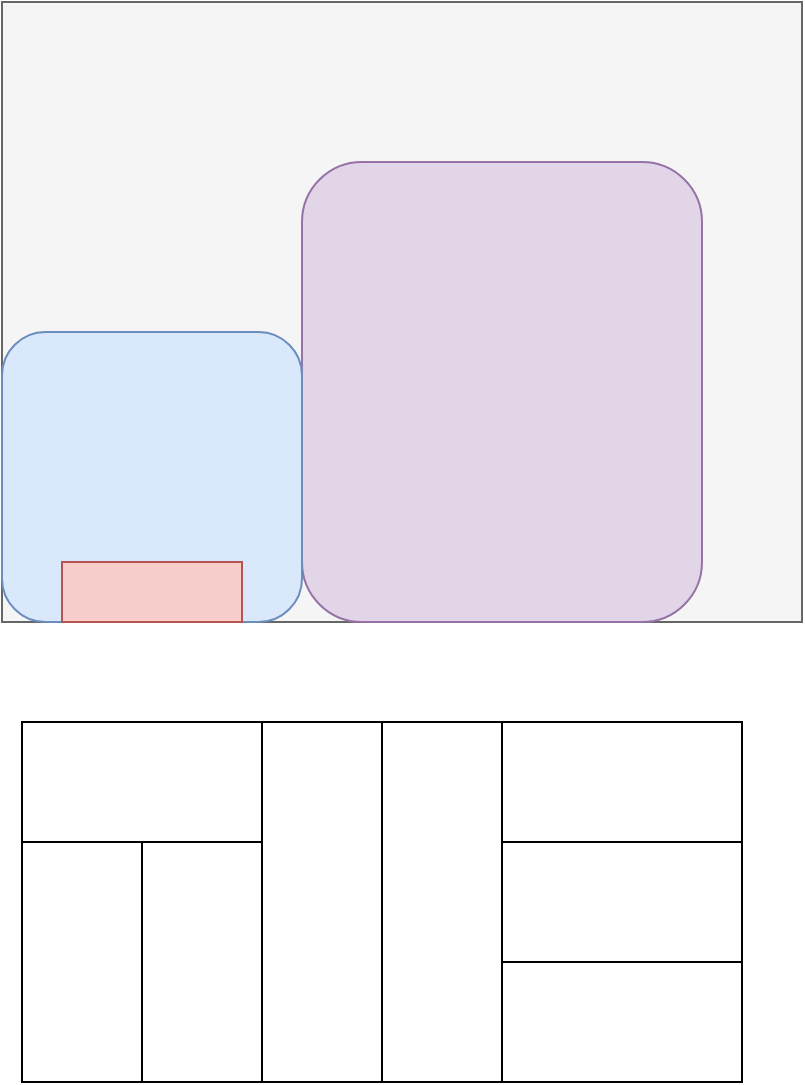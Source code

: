 <mxfile version="23.1.6" type="github">
  <diagram name="第 1 页" id="OlGQXTvJdLAxzKxSca79">
    <mxGraphModel dx="1306" dy="826" grid="1" gridSize="10" guides="1" tooltips="1" connect="1" arrows="0" fold="1" page="1" pageScale="1" pageWidth="827" pageHeight="1169" math="0" shadow="0">
      <root>
        <mxCell id="0" />
        <mxCell id="1" parent="0" />
        <mxCell id="eNl5kDHjrdtoNyzwESEn-1" value="" style="rounded=0;whiteSpace=wrap;html=1;fillColor=#f5f5f5;fontColor=#333333;strokeColor=#666666;" parent="1" vertex="1">
          <mxGeometry x="260" y="290" width="400" height="310" as="geometry" />
        </mxCell>
        <mxCell id="eNl5kDHjrdtoNyzwESEn-2" value="" style="rounded=1;whiteSpace=wrap;html=1;fillColor=#e1d5e7;strokeColor=#9673a6;" parent="1" vertex="1">
          <mxGeometry x="410" y="370" width="200" height="230" as="geometry" />
        </mxCell>
        <mxCell id="eNl5kDHjrdtoNyzwESEn-3" value="" style="rounded=1;whiteSpace=wrap;html=1;fillColor=#dae8fc;strokeColor=#6c8ebf;" parent="1" vertex="1">
          <mxGeometry x="260" y="455" width="150" height="145" as="geometry" />
        </mxCell>
        <mxCell id="eNl5kDHjrdtoNyzwESEn-4" value="" style="rounded=0;whiteSpace=wrap;html=1;fillColor=#f8cecc;strokeColor=#b85450;" parent="1" vertex="1">
          <mxGeometry x="290" y="570" width="90" height="30" as="geometry" />
        </mxCell>
        <mxCell id="BaSuKIK_yy7KeZigRI48-2" value="" style="rounded=0;whiteSpace=wrap;html=1;" vertex="1" parent="1">
          <mxGeometry x="270" y="650" width="120" height="60" as="geometry" />
        </mxCell>
        <mxCell id="BaSuKIK_yy7KeZigRI48-3" value="" style="rounded=0;whiteSpace=wrap;html=1;" vertex="1" parent="1">
          <mxGeometry x="390" y="650" width="60" height="180" as="geometry" />
        </mxCell>
        <mxCell id="BaSuKIK_yy7KeZigRI48-4" value="" style="rounded=0;whiteSpace=wrap;html=1;" vertex="1" parent="1">
          <mxGeometry x="510" y="650" width="120" height="60" as="geometry" />
        </mxCell>
        <mxCell id="BaSuKIK_yy7KeZigRI48-5" value="" style="rounded=0;whiteSpace=wrap;html=1;" vertex="1" parent="1">
          <mxGeometry x="510" y="710" width="120" height="60" as="geometry" />
        </mxCell>
        <mxCell id="BaSuKIK_yy7KeZigRI48-6" value="" style="rounded=0;whiteSpace=wrap;html=1;" vertex="1" parent="1">
          <mxGeometry x="510" y="770" width="120" height="60" as="geometry" />
        </mxCell>
        <mxCell id="BaSuKIK_yy7KeZigRI48-7" value="" style="rounded=0;whiteSpace=wrap;html=1;" vertex="1" parent="1">
          <mxGeometry x="270" y="710" width="60" height="120" as="geometry" />
        </mxCell>
        <mxCell id="BaSuKIK_yy7KeZigRI48-8" value="" style="rounded=0;whiteSpace=wrap;html=1;" vertex="1" parent="1">
          <mxGeometry x="330" y="710" width="60" height="120" as="geometry" />
        </mxCell>
        <mxCell id="BaSuKIK_yy7KeZigRI48-9" value="" style="rounded=0;whiteSpace=wrap;html=1;" vertex="1" parent="1">
          <mxGeometry x="450" y="650" width="60" height="180" as="geometry" />
        </mxCell>
      </root>
    </mxGraphModel>
  </diagram>
</mxfile>
